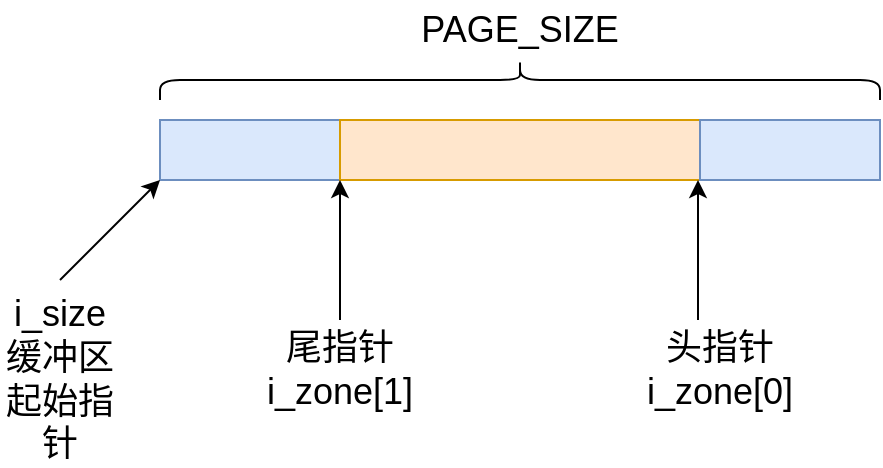 <mxfile version="20.8.16" type="device"><diagram name="第 1 页" id="8AlsZ31ZlFVczSbWxKpi"><mxGraphModel dx="779" dy="469" grid="1" gridSize="10" guides="1" tooltips="1" connect="1" arrows="1" fold="1" page="1" pageScale="1" pageWidth="827" pageHeight="1169" math="0" shadow="0"><root><mxCell id="0"/><mxCell id="1" parent="0"/><mxCell id="Z9q9I5Tst3ey1cKx8ziP-1" value="" style="rounded=0;whiteSpace=wrap;html=1;fillColor=#dae8fc;strokeColor=#6c8ebf;" vertex="1" parent="1"><mxGeometry x="200" y="200" width="90" height="30" as="geometry"/></mxCell><mxCell id="Z9q9I5Tst3ey1cKx8ziP-2" value="" style="rounded=0;whiteSpace=wrap;html=1;fillColor=#ffe6cc;strokeColor=#d79b00;" vertex="1" parent="1"><mxGeometry x="290" y="200" width="180" height="30" as="geometry"/></mxCell><mxCell id="Z9q9I5Tst3ey1cKx8ziP-3" value="" style="rounded=0;whiteSpace=wrap;html=1;fillColor=#dae8fc;strokeColor=#6c8ebf;" vertex="1" parent="1"><mxGeometry x="470" y="200" width="90" height="30" as="geometry"/></mxCell><mxCell id="Z9q9I5Tst3ey1cKx8ziP-4" value="" style="endArrow=classic;html=1;rounded=0;entryX=0;entryY=1;entryDx=0;entryDy=0;" edge="1" parent="1" target="Z9q9I5Tst3ey1cKx8ziP-2"><mxGeometry width="50" height="50" relative="1" as="geometry"><mxPoint x="290" y="300" as="sourcePoint"/><mxPoint x="300" y="260" as="targetPoint"/></mxGeometry></mxCell><mxCell id="Z9q9I5Tst3ey1cKx8ziP-5" value="&lt;font style=&quot;font-size: 18px;&quot;&gt;尾指针&lt;br&gt;i_zone[1]&lt;/font&gt;" style="text;strokeColor=none;align=center;fillColor=none;html=1;verticalAlign=middle;whiteSpace=wrap;rounded=0;" vertex="1" parent="1"><mxGeometry x="260" y="310" width="60" height="30" as="geometry"/></mxCell><mxCell id="Z9q9I5Tst3ey1cKx8ziP-6" value="&lt;font style=&quot;font-size: 18px;&quot;&gt;头指针&lt;br&gt;i_zone[0]&lt;/font&gt;" style="text;strokeColor=none;align=center;fillColor=none;html=1;verticalAlign=middle;whiteSpace=wrap;rounded=0;" vertex="1" parent="1"><mxGeometry x="450" y="310" width="60" height="30" as="geometry"/></mxCell><mxCell id="Z9q9I5Tst3ey1cKx8ziP-7" value="" style="endArrow=classic;html=1;rounded=0;entryX=0;entryY=1;entryDx=0;entryDy=0;" edge="1" parent="1"><mxGeometry width="50" height="50" relative="1" as="geometry"><mxPoint x="469" y="300" as="sourcePoint"/><mxPoint x="469" y="230" as="targetPoint"/></mxGeometry></mxCell><mxCell id="Z9q9I5Tst3ey1cKx8ziP-8" value="" style="endArrow=classic;html=1;rounded=0;fontSize=18;" edge="1" parent="1"><mxGeometry width="50" height="50" relative="1" as="geometry"><mxPoint x="150" y="280" as="sourcePoint"/><mxPoint x="200" y="230" as="targetPoint"/></mxGeometry></mxCell><mxCell id="Z9q9I5Tst3ey1cKx8ziP-9" value="i_size 缓冲区起始指针" style="text;strokeColor=none;align=center;fillColor=none;html=1;verticalAlign=middle;whiteSpace=wrap;rounded=0;fontSize=18;" vertex="1" parent="1"><mxGeometry x="120" y="290" width="60" height="80" as="geometry"/></mxCell><mxCell id="Z9q9I5Tst3ey1cKx8ziP-10" value="" style="shape=curlyBracket;whiteSpace=wrap;html=1;rounded=1;labelPosition=left;verticalLabelPosition=middle;align=right;verticalAlign=middle;fontSize=18;rotation=90;" vertex="1" parent="1"><mxGeometry x="370" width="20" height="360" as="geometry"/></mxCell><mxCell id="Z9q9I5Tst3ey1cKx8ziP-11" value="PAGE_SIZE" style="text;strokeColor=none;align=center;fillColor=none;html=1;verticalAlign=middle;whiteSpace=wrap;rounded=0;fontSize=18;" vertex="1" parent="1"><mxGeometry x="350" y="140" width="60" height="30" as="geometry"/></mxCell></root></mxGraphModel></diagram></mxfile>